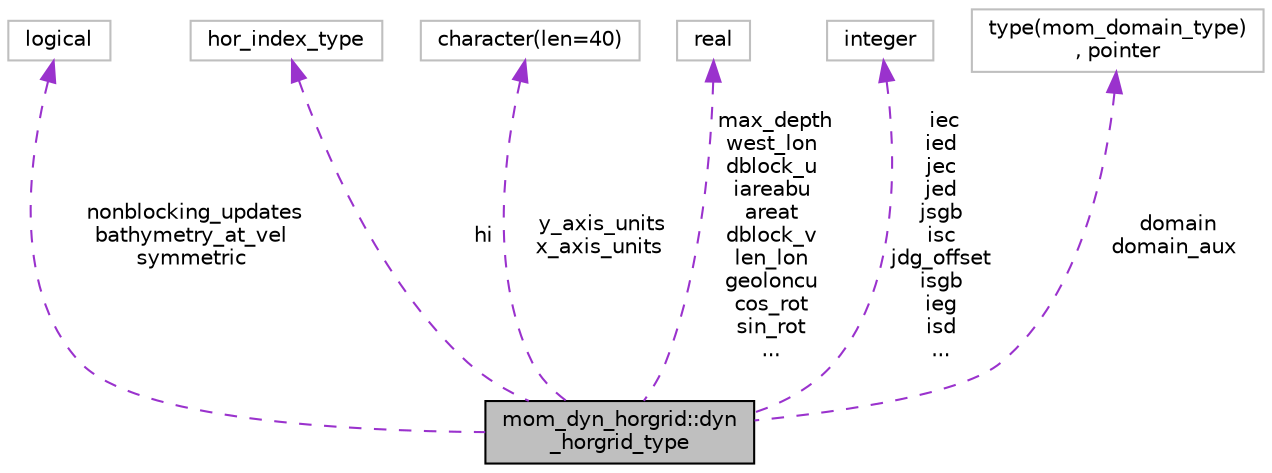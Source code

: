 digraph "mom_dyn_horgrid::dyn_horgrid_type"
{
 // INTERACTIVE_SVG=YES
 // LATEX_PDF_SIZE
  edge [fontname="Helvetica",fontsize="10",labelfontname="Helvetica",labelfontsize="10"];
  node [fontname="Helvetica",fontsize="10",shape=record];
  Node1 [label="mom_dyn_horgrid::dyn\l_horgrid_type",height=0.2,width=0.4,color="black", fillcolor="grey75", style="filled", fontcolor="black",tooltip="Describes the horizontal ocean grid with only dynamic memory arrays."];
  Node2 -> Node1 [dir="back",color="darkorchid3",fontsize="10",style="dashed",label=" nonblocking_updates\nbathymetry_at_vel\nsymmetric" ,fontname="Helvetica"];
  Node2 [label="logical",height=0.2,width=0.4,color="grey75", fillcolor="white", style="filled",tooltip=" "];
  Node3 -> Node1 [dir="back",color="darkorchid3",fontsize="10",style="dashed",label=" hi" ,fontname="Helvetica"];
  Node3 [label="hor_index_type",height=0.2,width=0.4,color="grey75", fillcolor="white", style="filled",tooltip=" "];
  Node4 -> Node1 [dir="back",color="darkorchid3",fontsize="10",style="dashed",label=" y_axis_units\nx_axis_units" ,fontname="Helvetica"];
  Node4 [label="character(len=40)",height=0.2,width=0.4,color="grey75", fillcolor="white", style="filled",tooltip=" "];
  Node5 -> Node1 [dir="back",color="darkorchid3",fontsize="10",style="dashed",label=" max_depth\nwest_lon\ndblock_u\niareabu\nareat\ndblock_v\nlen_lon\ngeoloncu\ncos_rot\nsin_rot\n..." ,fontname="Helvetica"];
  Node5 [label="real",height=0.2,width=0.4,color="grey75", fillcolor="white", style="filled",tooltip=" "];
  Node6 -> Node1 [dir="back",color="darkorchid3",fontsize="10",style="dashed",label=" iec\nied\njec\njed\njsgb\nisc\njdg_offset\nisgb\nieg\nisd\n..." ,fontname="Helvetica"];
  Node6 [label="integer",height=0.2,width=0.4,color="grey75", fillcolor="white", style="filled",tooltip=" "];
  Node7 -> Node1 [dir="back",color="darkorchid3",fontsize="10",style="dashed",label=" domain\ndomain_aux" ,fontname="Helvetica"];
  Node7 [label="type(mom_domain_type)\l, pointer",height=0.2,width=0.4,color="grey75", fillcolor="white", style="filled",tooltip=" "];
}
